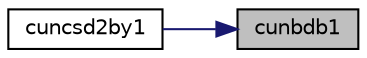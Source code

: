 digraph "cunbdb1"
{
 // LATEX_PDF_SIZE
  edge [fontname="Helvetica",fontsize="10",labelfontname="Helvetica",labelfontsize="10"];
  node [fontname="Helvetica",fontsize="10",shape=record];
  rankdir="RL";
  Node1 [label="cunbdb1",height=0.2,width=0.4,color="black", fillcolor="grey75", style="filled", fontcolor="black",tooltip="CUNBDB1"];
  Node1 -> Node2 [dir="back",color="midnightblue",fontsize="10",style="solid",fontname="Helvetica"];
  Node2 [label="cuncsd2by1",height=0.2,width=0.4,color="black", fillcolor="white", style="filled",URL="$cuncsd2by1_8f.html#ad246767c55158661b5f34d5721e15a8f",tooltip="CUNCSD2BY1"];
}
